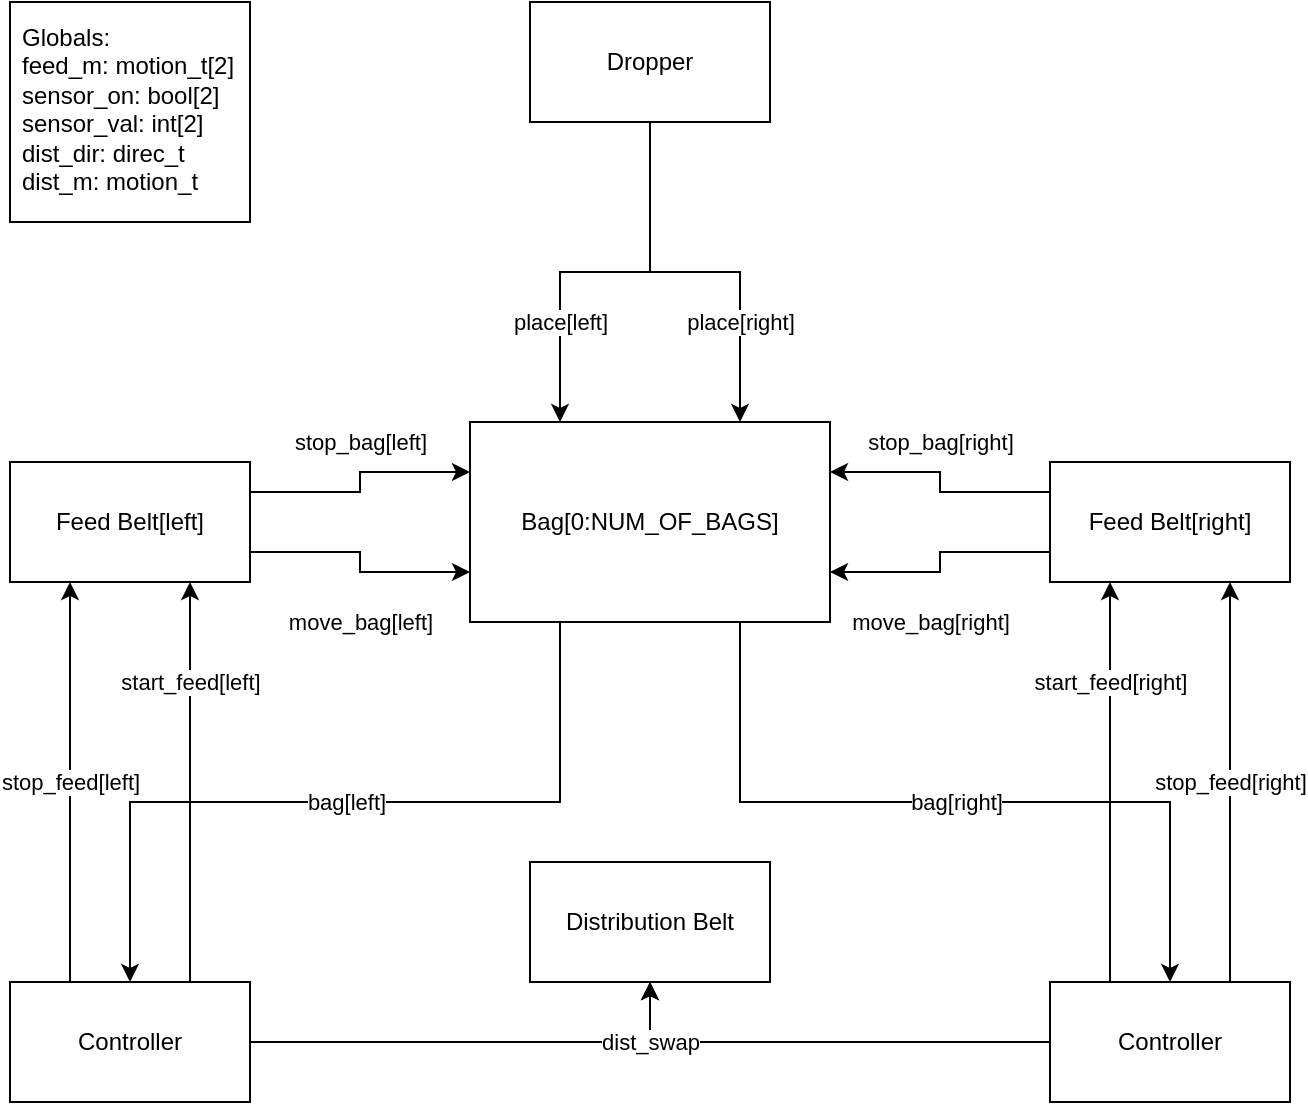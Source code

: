 <mxfile version="24.0.4" type="device">
  <diagram id="R2lEEEUBdFMjLlhIrx00" name="Page-1">
    <mxGraphModel dx="1434" dy="956" grid="1" gridSize="10" guides="1" tooltips="1" connect="1" arrows="1" fold="1" page="1" pageScale="1" pageWidth="850" pageHeight="1100" math="0" shadow="0" extFonts="Permanent Marker^https://fonts.googleapis.com/css?family=Permanent+Marker">
      <root>
        <mxCell id="0" />
        <mxCell id="1" parent="0" />
        <mxCell id="QVgthP9FrfB6wMeQJFfC-25" value="bag[left]" style="edgeStyle=orthogonalEdgeStyle;rounded=0;orthogonalLoop=1;jettySize=auto;html=1;exitX=0.25;exitY=1;exitDx=0;exitDy=0;entryX=0.5;entryY=0;entryDx=0;entryDy=0;" parent="1" source="QVgthP9FrfB6wMeQJFfC-1" target="QVgthP9FrfB6wMeQJFfC-6" edge="1">
          <mxGeometry relative="1" as="geometry" />
        </mxCell>
        <mxCell id="QVgthP9FrfB6wMeQJFfC-26" value="bag[right]" style="edgeStyle=orthogonalEdgeStyle;rounded=0;orthogonalLoop=1;jettySize=auto;html=1;exitX=0.75;exitY=1;exitDx=0;exitDy=0;entryX=0.5;entryY=0;entryDx=0;entryDy=0;" parent="1" source="QVgthP9FrfB6wMeQJFfC-1" target="QVgthP9FrfB6wMeQJFfC-20" edge="1">
          <mxGeometry relative="1" as="geometry" />
        </mxCell>
        <mxCell id="QVgthP9FrfB6wMeQJFfC-1" value="Bag[0:NUM_OF_BAGS]" style="rounded=0;whiteSpace=wrap;html=1;" parent="1" vertex="1">
          <mxGeometry x="360" y="300" width="180" height="100" as="geometry" />
        </mxCell>
        <mxCell id="QVgthP9FrfB6wMeQJFfC-3" value="place[left]" style="edgeStyle=orthogonalEdgeStyle;rounded=0;orthogonalLoop=1;jettySize=auto;html=1;entryX=0.25;entryY=0;entryDx=0;entryDy=0;" parent="1" source="QVgthP9FrfB6wMeQJFfC-2" target="QVgthP9FrfB6wMeQJFfC-1" edge="1">
          <mxGeometry x="0.487" relative="1" as="geometry">
            <mxPoint as="offset" />
          </mxGeometry>
        </mxCell>
        <mxCell id="QVgthP9FrfB6wMeQJFfC-4" value="place[right]" style="edgeStyle=orthogonalEdgeStyle;rounded=0;orthogonalLoop=1;jettySize=auto;html=1;exitX=0.5;exitY=1;exitDx=0;exitDy=0;entryX=0.75;entryY=0;entryDx=0;entryDy=0;" parent="1" source="QVgthP9FrfB6wMeQJFfC-2" target="QVgthP9FrfB6wMeQJFfC-1" edge="1">
          <mxGeometry x="0.487" relative="1" as="geometry">
            <mxPoint as="offset" />
          </mxGeometry>
        </mxCell>
        <mxCell id="QVgthP9FrfB6wMeQJFfC-2" value="Dropper" style="rounded=0;whiteSpace=wrap;html=1;" parent="1" vertex="1">
          <mxGeometry x="390" y="90" width="120" height="60" as="geometry" />
        </mxCell>
        <mxCell id="QVgthP9FrfB6wMeQJFfC-12" value="stop_bag[right]" style="edgeStyle=orthogonalEdgeStyle;rounded=0;orthogonalLoop=1;jettySize=auto;html=1;exitX=0;exitY=0.25;exitDx=0;exitDy=0;entryX=1;entryY=0.25;entryDx=0;entryDy=0;" parent="1" source="QVgthP9FrfB6wMeQJFfC-5" target="QVgthP9FrfB6wMeQJFfC-1" edge="1">
          <mxGeometry x="0.083" y="-15" relative="1" as="geometry">
            <mxPoint as="offset" />
          </mxGeometry>
        </mxCell>
        <mxCell id="QVgthP9FrfB6wMeQJFfC-13" value="move_bag[right]" style="edgeStyle=orthogonalEdgeStyle;rounded=0;orthogonalLoop=1;jettySize=auto;html=1;exitX=0;exitY=0.75;exitDx=0;exitDy=0;entryX=1;entryY=0.75;entryDx=0;entryDy=0;" parent="1" source="QVgthP9FrfB6wMeQJFfC-5" target="QVgthP9FrfB6wMeQJFfC-1" edge="1">
          <mxGeometry x="0.167" y="25" relative="1" as="geometry">
            <mxPoint as="offset" />
          </mxGeometry>
        </mxCell>
        <mxCell id="QVgthP9FrfB6wMeQJFfC-5" value="Feed Belt[right]" style="rounded=0;whiteSpace=wrap;html=1;" parent="1" vertex="1">
          <mxGeometry x="650" y="320" width="120" height="60" as="geometry" />
        </mxCell>
        <mxCell id="QVgthP9FrfB6wMeQJFfC-18" value="stop_feed[left]" style="edgeStyle=orthogonalEdgeStyle;rounded=0;orthogonalLoop=1;jettySize=auto;html=1;exitX=0.25;exitY=0;exitDx=0;exitDy=0;entryX=0.25;entryY=1;entryDx=0;entryDy=0;" parent="1" source="QVgthP9FrfB6wMeQJFfC-6" target="QVgthP9FrfB6wMeQJFfC-7" edge="1">
          <mxGeometry relative="1" as="geometry" />
        </mxCell>
        <mxCell id="QVgthP9FrfB6wMeQJFfC-19" value="start_feed[left]" style="edgeStyle=orthogonalEdgeStyle;rounded=0;orthogonalLoop=1;jettySize=auto;html=1;exitX=0.75;exitY=0;exitDx=0;exitDy=0;entryX=0.75;entryY=1;entryDx=0;entryDy=0;" parent="1" source="QVgthP9FrfB6wMeQJFfC-6" target="QVgthP9FrfB6wMeQJFfC-7" edge="1">
          <mxGeometry x="0.5" relative="1" as="geometry">
            <mxPoint as="offset" />
          </mxGeometry>
        </mxCell>
        <mxCell id="QVgthP9FrfB6wMeQJFfC-23" style="edgeStyle=orthogonalEdgeStyle;rounded=0;orthogonalLoop=1;jettySize=auto;html=1;exitX=1;exitY=0.5;exitDx=0;exitDy=0;entryX=0.5;entryY=1;entryDx=0;entryDy=0;" parent="1" source="QVgthP9FrfB6wMeQJFfC-6" target="QVgthP9FrfB6wMeQJFfC-8" edge="1">
          <mxGeometry relative="1" as="geometry" />
        </mxCell>
        <mxCell id="QVgthP9FrfB6wMeQJFfC-6" value="Controller" style="rounded=0;whiteSpace=wrap;html=1;" parent="1" vertex="1">
          <mxGeometry x="130" y="580" width="120" height="60" as="geometry" />
        </mxCell>
        <mxCell id="QVgthP9FrfB6wMeQJFfC-14" value="stop_bag[left]" style="edgeStyle=orthogonalEdgeStyle;rounded=0;orthogonalLoop=1;jettySize=auto;html=1;exitX=1;exitY=0.25;exitDx=0;exitDy=0;entryX=0;entryY=0.25;entryDx=0;entryDy=0;" parent="1" source="QVgthP9FrfB6wMeQJFfC-7" target="QVgthP9FrfB6wMeQJFfC-1" edge="1">
          <mxGeometry x="0.083" y="15" relative="1" as="geometry">
            <mxPoint as="offset" />
          </mxGeometry>
        </mxCell>
        <mxCell id="QVgthP9FrfB6wMeQJFfC-15" value="move_bag[left]" style="edgeStyle=orthogonalEdgeStyle;rounded=0;orthogonalLoop=1;jettySize=auto;html=1;exitX=1;exitY=0.75;exitDx=0;exitDy=0;entryX=0;entryY=0.75;entryDx=0;entryDy=0;" parent="1" source="QVgthP9FrfB6wMeQJFfC-7" target="QVgthP9FrfB6wMeQJFfC-1" edge="1">
          <mxGeometry x="0.083" y="25" relative="1" as="geometry">
            <mxPoint y="50" as="offset" />
          </mxGeometry>
        </mxCell>
        <mxCell id="QVgthP9FrfB6wMeQJFfC-7" value="Feed Belt[left]" style="rounded=0;whiteSpace=wrap;html=1;" parent="1" vertex="1">
          <mxGeometry x="130" y="320" width="120" height="60" as="geometry" />
        </mxCell>
        <mxCell id="QVgthP9FrfB6wMeQJFfC-8" value="Distribution Belt" style="rounded=0;whiteSpace=wrap;html=1;" parent="1" vertex="1">
          <mxGeometry x="390" y="520" width="120" height="60" as="geometry" />
        </mxCell>
        <mxCell id="QVgthP9FrfB6wMeQJFfC-21" value="start_feed[right]" style="edgeStyle=orthogonalEdgeStyle;rounded=0;orthogonalLoop=1;jettySize=auto;html=1;exitX=0.25;exitY=0;exitDx=0;exitDy=0;entryX=0.25;entryY=1;entryDx=0;entryDy=0;" parent="1" source="QVgthP9FrfB6wMeQJFfC-20" target="QVgthP9FrfB6wMeQJFfC-5" edge="1">
          <mxGeometry x="0.5" relative="1" as="geometry">
            <mxPoint as="offset" />
          </mxGeometry>
        </mxCell>
        <mxCell id="QVgthP9FrfB6wMeQJFfC-22" value="stop_feed[right]" style="edgeStyle=orthogonalEdgeStyle;rounded=0;orthogonalLoop=1;jettySize=auto;html=1;exitX=0.75;exitY=0;exitDx=0;exitDy=0;entryX=0.75;entryY=1;entryDx=0;entryDy=0;" parent="1" source="QVgthP9FrfB6wMeQJFfC-20" target="QVgthP9FrfB6wMeQJFfC-5" edge="1">
          <mxGeometry relative="1" as="geometry" />
        </mxCell>
        <mxCell id="QVgthP9FrfB6wMeQJFfC-24" value="dist_swap" style="edgeStyle=orthogonalEdgeStyle;rounded=0;orthogonalLoop=1;jettySize=auto;html=1;exitX=0;exitY=0.5;exitDx=0;exitDy=0;entryX=0.5;entryY=1;entryDx=0;entryDy=0;" parent="1" source="QVgthP9FrfB6wMeQJFfC-20" target="QVgthP9FrfB6wMeQJFfC-8" edge="1">
          <mxGeometry x="0.739" relative="1" as="geometry">
            <mxPoint as="offset" />
          </mxGeometry>
        </mxCell>
        <mxCell id="QVgthP9FrfB6wMeQJFfC-20" value="Controller" style="rounded=0;whiteSpace=wrap;html=1;" parent="1" vertex="1">
          <mxGeometry x="650" y="580" width="120" height="60" as="geometry" />
        </mxCell>
        <mxCell id="QVgthP9FrfB6wMeQJFfC-27" value="Globals:&lt;div&gt;&lt;div&gt;feed_m: motion_t[2]&lt;br&gt;&lt;span style=&quot;background-color: initial;&quot;&gt;sensor_on: bool[2]&lt;/span&gt;&lt;/div&gt;&lt;div&gt;sensor_val: int[2]&lt;/div&gt;&lt;/div&gt;&lt;div&gt;dist_dir: direc_t&lt;/div&gt;&lt;div&gt;dist_m: motion_t&lt;/div&gt;" style="rounded=0;whiteSpace=wrap;html=1;align=left;spacingTop=4;spacingLeft=4;verticalAlign=top;" parent="1" vertex="1">
          <mxGeometry x="130" y="90" width="120" height="110" as="geometry" />
        </mxCell>
      </root>
    </mxGraphModel>
  </diagram>
</mxfile>
